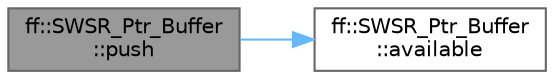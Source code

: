 digraph "ff::SWSR_Ptr_Buffer::push"
{
 // LATEX_PDF_SIZE
  bgcolor="transparent";
  edge [fontname=Helvetica,fontsize=10,labelfontname=Helvetica,labelfontsize=10];
  node [fontname=Helvetica,fontsize=10,shape=box,height=0.2,width=0.4];
  rankdir="LR";
  Node1 [id="Node000001",label="ff::SWSR_Ptr_Buffer\l::push",height=0.2,width=0.4,color="gray40", fillcolor="grey60", style="filled", fontcolor="black",tooltip=" "];
  Node1 -> Node2 [id="edge1_Node000001_Node000002",color="steelblue1",style="solid",tooltip=" "];
  Node2 [id="Node000002",label="ff::SWSR_Ptr_Buffer\l::available",height=0.2,width=0.4,color="grey40", fillcolor="white", style="filled",URL="$classff_1_1_s_w_s_r___ptr___buffer.html#a92ae06039c2a3f41373c219f5261ed00",tooltip=" "];
}
